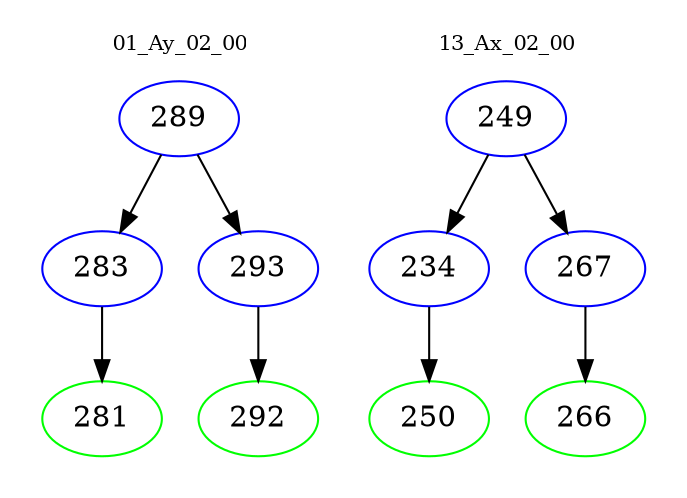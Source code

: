 digraph{
subgraph cluster_0 {
color = white
label = "01_Ay_02_00";
fontsize=10;
T0_289 [label="289", color="blue"]
T0_289 -> T0_283 [color="black"]
T0_283 [label="283", color="blue"]
T0_283 -> T0_281 [color="black"]
T0_281 [label="281", color="green"]
T0_289 -> T0_293 [color="black"]
T0_293 [label="293", color="blue"]
T0_293 -> T0_292 [color="black"]
T0_292 [label="292", color="green"]
}
subgraph cluster_1 {
color = white
label = "13_Ax_02_00";
fontsize=10;
T1_249 [label="249", color="blue"]
T1_249 -> T1_234 [color="black"]
T1_234 [label="234", color="blue"]
T1_234 -> T1_250 [color="black"]
T1_250 [label="250", color="green"]
T1_249 -> T1_267 [color="black"]
T1_267 [label="267", color="blue"]
T1_267 -> T1_266 [color="black"]
T1_266 [label="266", color="green"]
}
}
